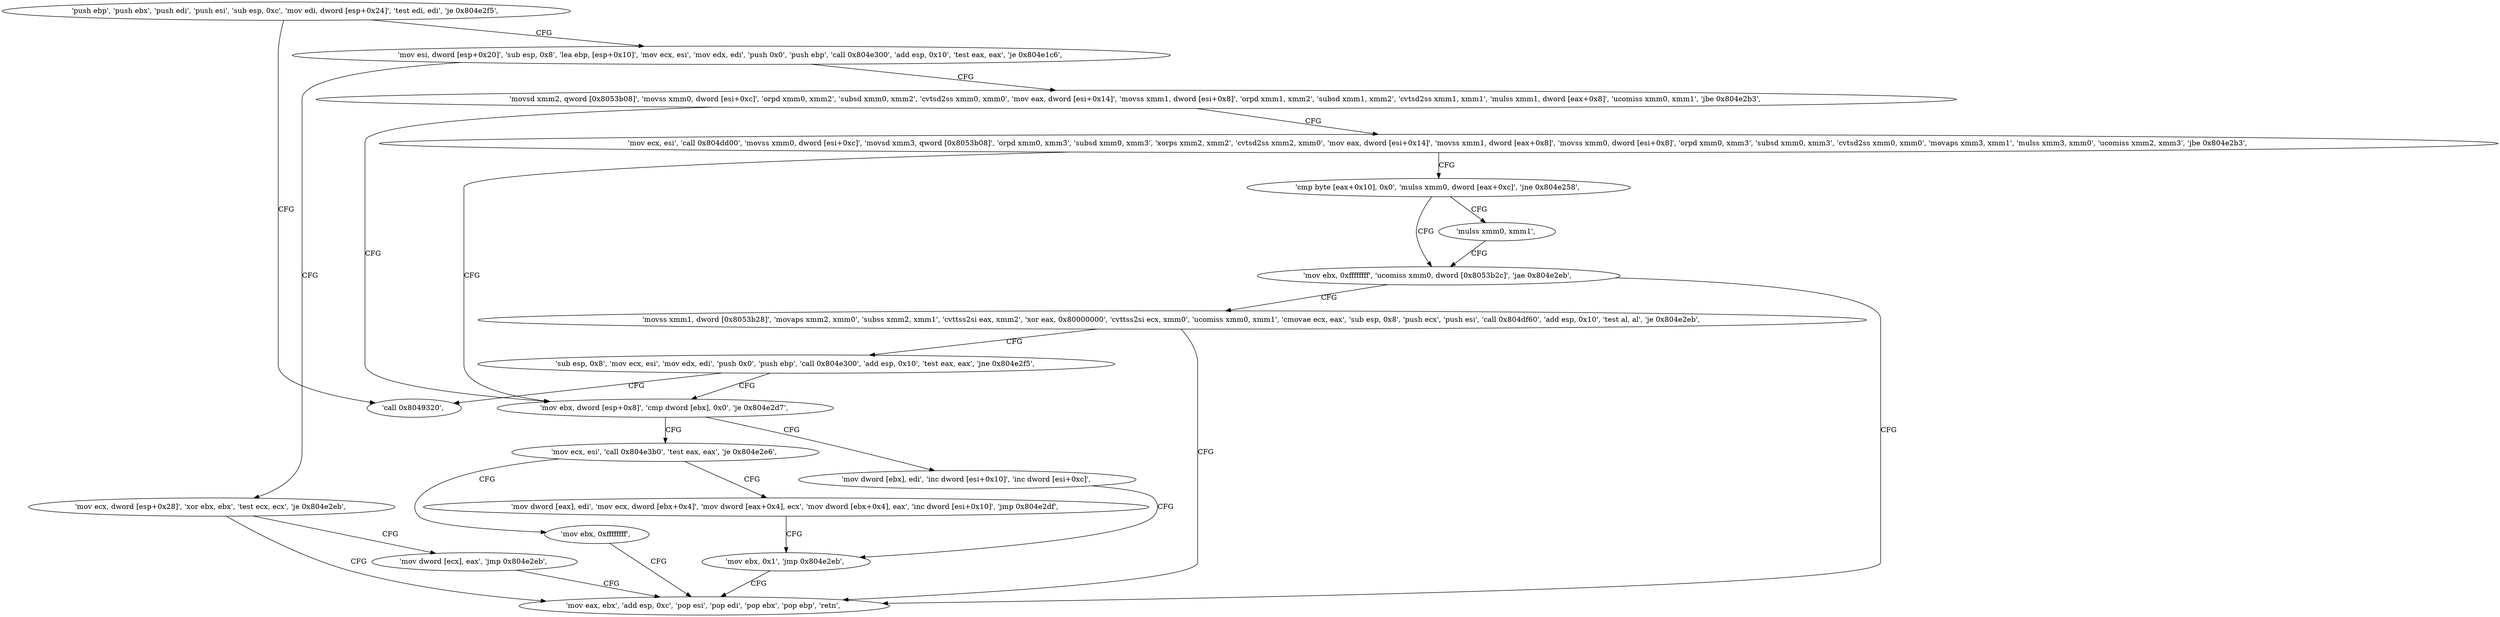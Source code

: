digraph "func" {
"134537600" [label = "'push ebp', 'push ebx', 'push edi', 'push esi', 'sub esp, 0xc', 'mov edi, dword [esp+0x24]', 'test edi, edi', 'je 0x804e2f5', " ]
"134537973" [label = "'call 0x8049320', " ]
"134537619" [label = "'mov esi, dword [esp+0x20]', 'sub esp, 0x8', 'lea ebp, [esp+0x10]', 'mov ecx, esi', 'mov edx, edi', 'push 0x0', 'push ebp', 'call 0x804e300', 'add esp, 0x10', 'test eax, eax', 'je 0x804e1c6', " ]
"134537670" [label = "'movsd xmm2, qword [0x8053b08]', 'movss xmm0, dword [esi+0xc]', 'orpd xmm0, xmm2', 'subsd xmm0, xmm2', 'cvtsd2ss xmm0, xmm0', 'mov eax, dword [esi+0x14]', 'movss xmm1, dword [esi+0x8]', 'orpd xmm1, xmm2', 'subsd xmm1, xmm2', 'cvtsd2ss xmm1, xmm1', 'mulss xmm1, dword [eax+0x8]', 'ucomiss xmm0, xmm1', 'jbe 0x804e2b3', " ]
"134537649" [label = "'mov ecx, dword [esp+0x28]', 'xor ebx, ebx', 'test ecx, ecx', 'je 0x804e2eb', " ]
"134537907" [label = "'mov ebx, dword [esp+0x8]', 'cmp dword [ebx], 0x0', 'je 0x804e2d7', " ]
"134537729" [label = "'mov ecx, esi', 'call 0x804dd00', 'movss xmm0, dword [esi+0xc]', 'movsd xmm3, qword [0x8053b08]', 'orpd xmm0, xmm3', 'subsd xmm0, xmm3', 'xorps xmm2, xmm2', 'cvtsd2ss xmm2, xmm0', 'mov eax, dword [esi+0x14]', 'movss xmm1, dword [eax+0x8]', 'movss xmm0, dword [esi+0x8]', 'orpd xmm0, xmm3', 'subsd xmm0, xmm3', 'cvtsd2ss xmm0, xmm0', 'movaps xmm3, xmm1', 'mulss xmm3, xmm0', 'ucomiss xmm2, xmm3', 'jbe 0x804e2b3', " ]
"134537963" [label = "'mov eax, ebx', 'add esp, 0xc', 'pop esi', 'pop edi', 'pop ebx', 'pop ebp', 'retn', " ]
"134537663" [label = "'mov dword [ecx], eax', 'jmp 0x804e2eb', " ]
"134537943" [label = "'mov dword [ebx], edi', 'inc dword [esi+0x10]', 'inc dword [esi+0xc]', " ]
"134537916" [label = "'mov ecx, esi', 'call 0x804e3b0', 'test eax, eax', 'je 0x804e2e6', " ]
"134537801" [label = "'cmp byte [eax+0x10], 0x0', 'mulss xmm0, dword [eax+0xc]', 'jne 0x804e258', " ]
"134537951" [label = "'mov ebx, 0x1', 'jmp 0x804e2eb', " ]
"134537958" [label = "'mov ebx, 0xffffffff', " ]
"134537927" [label = "'mov dword [eax], edi', 'mov ecx, dword [ebx+0x4]', 'mov dword [eax+0x4], ecx', 'mov dword [ebx+0x4], eax', 'inc dword [esi+0x10]', 'jmp 0x804e2df', " ]
"134537816" [label = "'mov ebx, 0xffffffff', 'ucomiss xmm0, dword [0x8053b2c]', 'jae 0x804e2eb', " ]
"134537812" [label = "'mulss xmm0, xmm1', " ]
"134537834" [label = "'movss xmm1, dword [0x8053b28]', 'movaps xmm2, xmm0', 'subss xmm2, xmm1', 'cvttss2si eax, xmm2', 'xor eax, 0x80000000', 'cvttss2si ecx, xmm0', 'ucomiss xmm0, xmm1', 'cmovae ecx, eax', 'sub esp, 0x8', 'push ecx', 'push esi', 'call 0x804df60', 'add esp, 0x10', 'test al, al', 'je 0x804e2eb', " ]
"134537885" [label = "'sub esp, 0x8', 'mov ecx, esi', 'mov edx, edi', 'push 0x0', 'push ebp', 'call 0x804e300', 'add esp, 0x10', 'test eax, eax', 'jne 0x804e2f5', " ]
"134537600" -> "134537973" [ label = "CFG" ]
"134537600" -> "134537619" [ label = "CFG" ]
"134537619" -> "134537670" [ label = "CFG" ]
"134537619" -> "134537649" [ label = "CFG" ]
"134537670" -> "134537907" [ label = "CFG" ]
"134537670" -> "134537729" [ label = "CFG" ]
"134537649" -> "134537963" [ label = "CFG" ]
"134537649" -> "134537663" [ label = "CFG" ]
"134537907" -> "134537943" [ label = "CFG" ]
"134537907" -> "134537916" [ label = "CFG" ]
"134537729" -> "134537907" [ label = "CFG" ]
"134537729" -> "134537801" [ label = "CFG" ]
"134537663" -> "134537963" [ label = "CFG" ]
"134537943" -> "134537951" [ label = "CFG" ]
"134537916" -> "134537958" [ label = "CFG" ]
"134537916" -> "134537927" [ label = "CFG" ]
"134537801" -> "134537816" [ label = "CFG" ]
"134537801" -> "134537812" [ label = "CFG" ]
"134537951" -> "134537963" [ label = "CFG" ]
"134537958" -> "134537963" [ label = "CFG" ]
"134537927" -> "134537951" [ label = "CFG" ]
"134537816" -> "134537963" [ label = "CFG" ]
"134537816" -> "134537834" [ label = "CFG" ]
"134537812" -> "134537816" [ label = "CFG" ]
"134537834" -> "134537963" [ label = "CFG" ]
"134537834" -> "134537885" [ label = "CFG" ]
"134537885" -> "134537973" [ label = "CFG" ]
"134537885" -> "134537907" [ label = "CFG" ]
}
